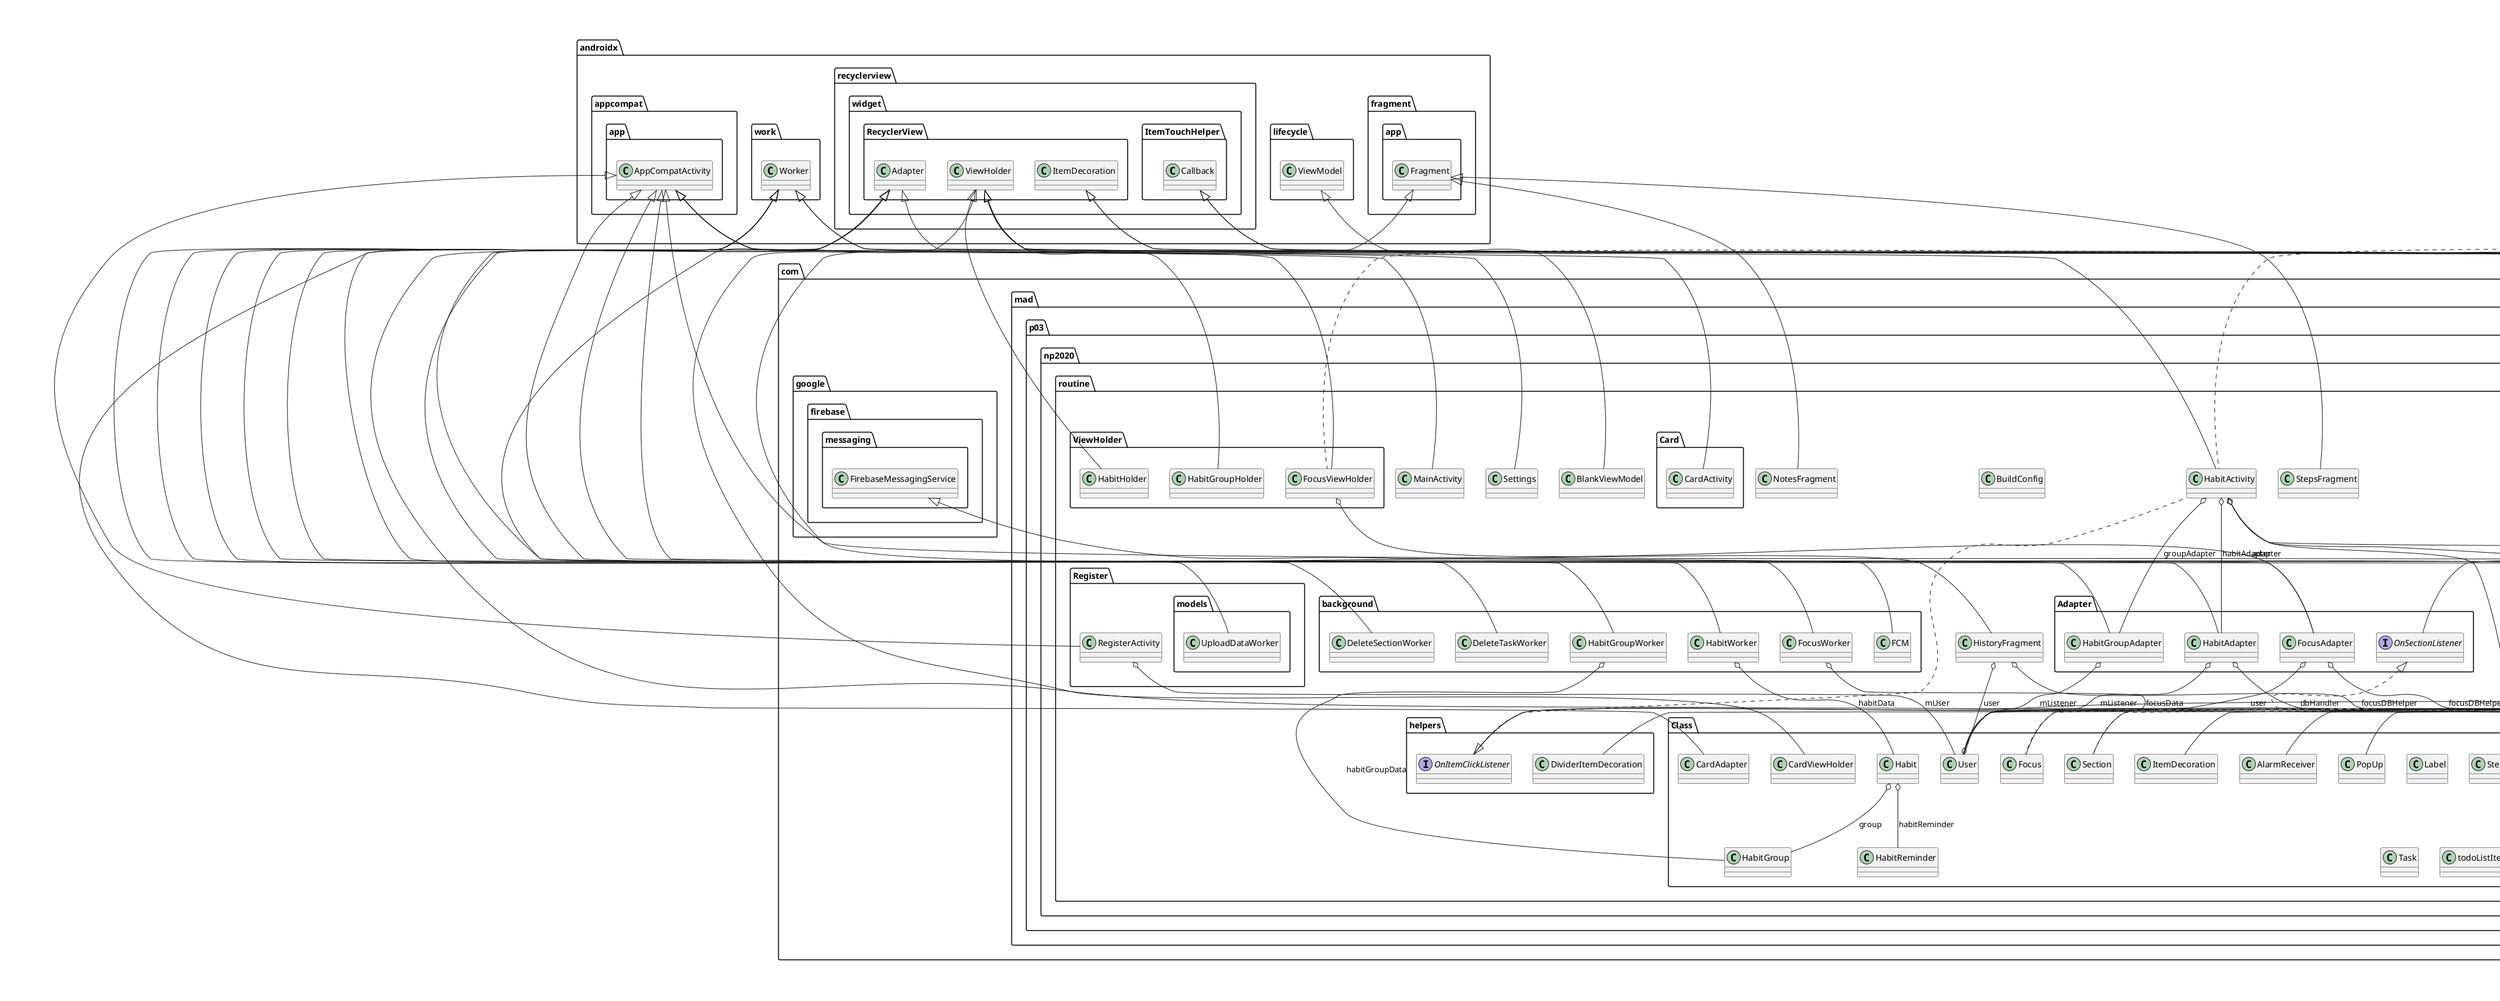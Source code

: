 @startuml

title __APP's Class Diagram__\n

  namespace com.mad.p03.np2020.routine {
    namespace Adapter {
      class com.mad.p03.np2020.routine.Adapter.FocusAdapter {
      }
    }
  }
  

  namespace com.mad.p03.np2020.routine {
    namespace Adapter {
      class com.mad.p03.np2020.routine.Adapter.HabitAdapter {
      }
    }
  }
  

  namespace com.mad.p03.np2020.routine {
    namespace Adapter {
      class com.mad.p03.np2020.routine.Adapter.HabitGroupAdapter {
      }
    }
  }
  

  namespace com.mad.p03.np2020.routine {
    namespace Adapter {
      interface com.mad.p03.np2020.routine.Home.models.HomeItemTouchHelperAdapter {
      }
    }
  }
  

  namespace com.mad.p03.np2020.routine {
    namespace Adapter {
      class com.mad.p03.np2020.routine.Home.adapters.HomePageAdapter {
      }
    }
  }
  

  namespace com.mad.p03.np2020.routine {
    namespace Adapter {
      class com.mad.p03.np2020.routine.Home.models.MyHomeItemTouchHelper {
      }
    }
  }
  

  namespace com.mad.p03.np2020.routine {
    namespace Adapter {
      class com.mad.p03.np2020.routine.Home.adapters.MySpinnerColorAdapter {
      }
    }
  }
  

  namespace com.mad.p03.np2020.routine {
    namespace Adapter {
      class com.mad.p03.np2020.routine.Home.adapters.MySpinnerIconsAdapter {
      }
    }
  }
  

  namespace com.mad.p03.np2020.routine {
    namespace Adapter {
      class com.mad.p03.np2020.routine.Task.model.MyTaskTouchHelper {
      }
    }
  }
  

  namespace com.mad.p03.np2020.routine {
    namespace Adapter {
      interface com.mad.p03.np2020.routine.helpers.OnItemClickListener {
      }
    }
  }
  

  namespace com.mad.p03.np2020.routine {
    namespace Adapter {
      interface com.mad.p03.np2020.routine.Adapter.OnSectionListener {
      }
    }
  }
  

  namespace com.mad.p03.np2020.routine {
    namespace Adapter {
      class com.mad.p03.np2020.routine.Task.adapter.TaskAdapter {
      }
    }
  }
  

  namespace com.mad.p03.np2020.routine {
    namespace Adapter {
      interface com.mad.p03.np2020.routine.Task.model.TaskTouchHelperAdapter {
      }
    }
  }
  

  namespace com.mad.p03.np2020.routine {
    class com.mad.p03.np2020.routine.BlankViewModel {
    }
  }
  

  namespace com.mad.p03.np2020.routine {
    class com.mad.p03.np2020.routine.BuildConfig {
    }
  }
  

  namespace com.mad.p03.np2020.routine {
    class com.mad.p03.np2020.routine.Card.CardActivity {
    }
  }
  

  namespace com.mad.p03.np2020.routine {
    namespace Class {
      class com.mad.p03.np2020.routine.Class.AlarmReceiver {
      }
    }
  }
  

  namespace com.mad.p03.np2020.routine {
    namespace Class {
      class com.mad.p03.np2020.routine.Class.CardAdapter {
      }
    }
  }
  

  namespace com.mad.p03.np2020.routine {
    namespace Class {
      class com.mad.p03.np2020.routine.Class.CardViewHolder {
      }
    }
  }
  

  namespace com.mad.p03.np2020.routine {
    namespace Class {
      class com.mad.p03.np2020.routine.Class.Focus {
      }
    }
  }
  

  namespace com.mad.p03.np2020.routine {
    namespace Class {
      class com.mad.p03.np2020.routine.Class.Habit {
      }
    }
  }
  

  namespace com.mad.p03.np2020.routine {
    namespace Class {
      class com.mad.p03.np2020.routine.Class.HabitGroup {
      }
    }
  }
  

  namespace com.mad.p03.np2020.routine {
    namespace Class {
      class com.mad.p03.np2020.routine.Class.HabitReminder {
      }
    }
  }
  

  namespace com.mad.p03.np2020.routine {
    namespace Class {
      class com.mad.p03.np2020.routine.Class.ItemDecoration {
      }
    }
  }
  

  namespace com.mad.p03.np2020.routine {
    namespace Class {
      class com.mad.p03.np2020.routine.Class.Label {
      }
    }
  }
  

  namespace com.mad.p03.np2020.routine {
    namespace Class {
      class com.mad.p03.np2020.routine.Class.PopUp {
      }
    }
  }
  

  namespace com.mad.p03.np2020.routine {
    namespace Class {
      class com.mad.p03.np2020.routine.Class.Section {
      }
    }
  }
  

  namespace com.mad.p03.np2020.routine {
    namespace Class {
      class com.mad.p03.np2020.routine.Class.Steps {
      }
    }
  }
  

  namespace com.mad.p03.np2020.routine {
    namespace Class {
      class com.mad.p03.np2020.routine.Class.Task {
      }
    }
  }
  

  namespace com.mad.p03.np2020.routine {
    namespace Class {
      class com.mad.p03.np2020.routine.Class.User {
      }
    }
  }
  

  namespace com.mad.p03.np2020.routine {
    namespace Class {
      class com.mad.p03.np2020.routine.Class.todoListItem {
      }
    }
  }
  

  namespace com.mad.p03.np2020.routine {
    class com.mad.p03.np2020.routine.helpers.DividerItemDecoration {
    }
  }
  

  namespace com.mad.p03.np2020.routine {
    class com.mad.p03.np2020.routine.FocusActivity {
    }
  }
  

  namespace com.mad.p03.np2020.routine {
    class com.mad.p03.np2020.routine.HabitActivity {
    }
  }
  

  namespace com.mad.p03.np2020.routine {
    class com.mad.p03.np2020.routine.HistoryFragment {
    }
  }
  

  namespace com.mad.p03.np2020.routine {
    class com.mad.p03.np2020.routine.Home.Home {
    }
  }
  

  namespace com.mad.p03.np2020.routine {
    class com.mad.p03.np2020.routine.LoginActivity {
    }
  }
  

  namespace com.mad.p03.np2020.routine {
    class com.mad.p03.np2020.routine.MainActivity {
    }
  }
  

  namespace com.mad.p03.np2020.routine {
    class com.mad.p03.np2020.routine.NotesFragment {
    }
  }
  

  namespace com.mad.p03.np2020.routine {
    class com.mad.p03.np2020.routine.Register.RegisterActivity {
    }
  }
  

  namespace com.mad.p03.np2020.routine {
    class com.mad.p03.np2020.routine.Settings {
    }
  }
  

  namespace com.mad.p03.np2020.routine {
    class com.mad.p03.np2020.routine.StepsFragment {
    }
  }
  

  namespace com.mad.p03.np2020.routine {
    class com.mad.p03.np2020.routine.Task.TaskActivity {
    }
  }
  

  namespace com.mad.p03.np2020.routine {
    namespace ViewHolder {
      class com.mad.p03.np2020.routine.ViewHolder.FocusViewHolder {
      }
    }
  }
  

  namespace com.mad.p03.np2020.routine {
    namespace ViewHolder {
      class com.mad.p03.np2020.routine.ViewHolder.HabitGroupHolder {
      }
    }
  }
  

  namespace com.mad.p03.np2020.routine {
    namespace ViewHolder {
      class com.mad.p03.np2020.routine.ViewHolder.HabitHolder {
      }
    }
  }
  

  namespace com.mad.p03.np2020.routine {
    namespace ViewHolder {
      class com.mad.p03.np2020.routine.Home.ViewHolder.MyHomeViewHolder {
      }
    }
  }
  

  namespace com.mad.p03.np2020.routine {
    namespace ViewHolder {
      class com.mad.p03.np2020.routine.Task.ViewHolder.TaskViewHolder {
      }
    }
  }
  

  namespace com.mad.p03.np2020.routine {
    namespace background {
      class com.mad.p03.np2020.routine.background.DeleteSectionWorker {
      }
    }
  }
  

  namespace com.mad.p03.np2020.routine {
    namespace background {
      class com.mad.p03.np2020.routine.background.DeleteTaskWorker {
      }
    }
  }
  

  namespace com.mad.p03.np2020.routine {
    namespace background {
      class com.mad.p03.np2020.routine.background.FCM {
      }
    }
  }
  

  namespace com.mad.p03.np2020.routine {
    namespace background {
      class com.mad.p03.np2020.routine.background.FocusWorker {
      }
    }
  }
  

  namespace com.mad.p03.np2020.routine {
    namespace background {
      class com.mad.p03.np2020.routine.background.HabitGroupWorker {
      }
    }
  }
  

  namespace com.mad.p03.np2020.routine {
    namespace background {
      class com.mad.p03.np2020.routine.background.HabitWorker {
      }
    }
  }
  

  namespace com.mad.p03.np2020.routine {
    namespace background {
      class com.mad.p03.np2020.routine.Register.models.UploadDataWorker {
      }
    }
  }
  

  namespace com.mad.p03.np2020.routine {
    namespace background {
      class com.mad.p03.np2020.routine.Home.models.UploadSectionWorker {
      }
    }
  }
  

  namespace com.mad.p03.np2020.routine {
    namespace background {
      class com.mad.p03.np2020.routine.Task.model.UploadTaskWorker {
      }
    }
  }
  

  namespace com.mad.p03.np2020.routine {
    namespace database {
      class com.mad.p03.np2020.routine.database.CardDBHelper {
      }
    }
  }
  

  namespace com.mad.p03.np2020.routine {
    namespace database {
      class com.mad.p03.np2020.routine.database.DBHelper {
      }
    }
  }
  

  namespace com.mad.p03.np2020.routine {
    namespace database {
      class com.mad.p03.np2020.routine.database.FocusDBHelper {
      }
    }
  }
  

  namespace com.mad.p03.np2020.routine {
    namespace database {
      class com.mad.p03.np2020.routine.database.HabitDBHelper {
      }
    }
  }
  

  namespace com.mad.p03.np2020.routine {
    namespace database {
      class com.mad.p03.np2020.routine.database.HabitGroupDBHelper {
      }
    }
  }
  

  namespace com.mad.p03.np2020.routine {
    namespace database {
      interface com.mad.p03.np2020.routine.database.MyDatabaseListener {
      }
    }
  }
  

  namespace com.mad.p03.np2020.routine {
    namespace database {
      class com.mad.p03.np2020.routine.database.SectionDBHelper {
      }
    }
  }
  

  namespace com.mad.p03.np2020.routine {
    namespace database {
      class com.mad.p03.np2020.routine.database.TaskDBHelper {
      }
    }
  }
  

  namespace com.mad.p03.np2020.routine {
    namespace database {
      class com.mad.p03.np2020.routine.database.UserDBHelper {
      }
    }
  }
  

  com.mad.p03.np2020.routine.Adapter.FocusAdapter -up-|> androidx.recyclerview.widget.RecyclerView.Adapter
  com.mad.p03.np2020.routine.Adapter.FocusAdapter o-- com.mad.p03.np2020.routine.database.FocusDBHelper : focusDBHelper
  com.mad.p03.np2020.routine.Adapter.FocusAdapter o-- com.mad.p03.np2020.routine.Class.User : user
  com.mad.p03.np2020.routine.Adapter.HabitAdapter -up-|> androidx.recyclerview.widget.RecyclerView.Adapter
  com.mad.p03.np2020.routine.Adapter.HabitAdapter o-- com.mad.p03.np2020.routine.Class.Habit.HabitList : _habitList
  com.mad.p03.np2020.routine.Adapter.HabitAdapter o-- com.mad.p03.np2020.routine.database.HabitDBHelper : dbHandler
  com.mad.p03.np2020.routine.Adapter.HabitAdapter o-- com.mad.p03.np2020.routine.helpers.OnItemClickListener : mListener
  com.mad.p03.np2020.routine.Adapter.HabitGroupAdapter -up-|> androidx.recyclerview.widget.RecyclerView.Adapter
  com.mad.p03.np2020.routine.Adapter.HabitGroupAdapter o-- com.mad.p03.np2020.routine.helpers.OnItemClickListener : mListener
  com.mad.p03.np2020.routine.Home.adapters.HomePageAdapter .up.|> com.mad.p03.np2020.routine.Home.models.HomeItemTouchHelperAdapter
  com.mad.p03.np2020.routine.Home.adapters.HomePageAdapter .up.|> com.mad.p03.np2020.routine.Adapter.OnSectionListener
  com.mad.p03.np2020.routine.Home.adapters.HomePageAdapter -up-|> androidx.recyclerview.widget.RecyclerView.Adapter
  com.mad.p03.np2020.routine.Home.models.MyHomeItemTouchHelper -up-|> androidx.recyclerview.widget.ItemTouchHelper.Callback
  com.mad.p03.np2020.routine.Home.models.MyHomeItemTouchHelper o-- com.mad.p03.np2020.routine.Home.models.HomeItemTouchHelperAdapter : mAdapter
  com.mad.p03.np2020.routine.Home.adapters.MySpinnerColorAdapter -up-|> android.widget.BaseAdapter
  com.mad.p03.np2020.routine.Home.adapters.MySpinnerIconsAdapter -up-|> android.widget.BaseAdapter
  com.mad.p03.np2020.routine.Task.model.MyTaskTouchHelper -up-|> androidx.recyclerview.widget.ItemTouchHelper.Callback
  com.mad.p03.np2020.routine.Task.model.MyTaskTouchHelper o-- com.mad.p03.np2020.routine.Task.model.TaskTouchHelperAdapter : mTaskTouchHelperAdapter
  com.mad.p03.np2020.routine.Task.adapter.TaskAdapter .up.|> com.mad.p03.np2020.routine.Task.model.TaskTouchHelperAdapter
  com.mad.p03.np2020.routine.Task.adapter.TaskAdapter -up-|> androidx.recyclerview.widget.RecyclerView.Adapter
  com.mad.p03.np2020.routine.BlankViewModel -up-|> androidx.lifecycle.ViewModel
  com.mad.p03.np2020.routine.Card.CardActivity -up-|> androidx.appcompat.app.AppCompatActivity
  com.mad.p03.np2020.routine.Class.AlarmReceiver -up-|> android.content.BroadcastReceiver
  com.mad.p03.np2020.routine.Class.CardAdapter -up-|> androidx.recyclerview.widget.RecyclerView.Adapter
  com.mad.p03.np2020.routine.Class.CardViewHolder -up-|> androidx.recyclerview.widget.RecyclerView.ViewHolder
  com.mad.p03.np2020.routine.Class.Focus .up.|> android.os.Parcelable
  com.mad.p03.np2020.routine.Class.Habit o-- com.mad.p03.np2020.routine.Class.HabitGroup : group
  com.mad.p03.np2020.routine.Class.Habit o-- com.mad.p03.np2020.routine.Class.HabitReminder : habitReminder
  com.mad.p03.np2020.routine.Class.ItemDecoration -up-|> androidx.recyclerview.widget.RecyclerView.ItemDecoration
  com.mad.p03.np2020.routine.Class.PopUp -up-|> android.app.Activity
  com.mad.p03.np2020.routine.Class.Section .up.|> java.io.Serializable
  com.mad.p03.np2020.routine.Class.User .up.|> android.os.Parcelable
  com.mad.p03.np2020.routine.Class.User o-- com.mad.p03.np2020.routine.database.FocusDBHelper : focusDBHelper
  com.mad.p03.np2020.routine.helpers.DividerItemDecoration -up-|> androidx.recyclerview.widget.RecyclerView.ItemDecoration
  com.mad.p03.np2020.routine.FocusActivity .up.|> android.view.View.OnClickListener
  com.mad.p03.np2020.routine.FocusActivity .up.|> android.view.View.OnFocusChangeListener
  com.mad.p03.np2020.routine.FocusActivity .up.|> android.view.View.OnLongClickListener
  com.mad.p03.np2020.routine.FocusActivity .up.|> android.view.View.OnTouchListener
  com.mad.p03.np2020.routine.FocusActivity .up.|> com.mad.p03.np2020.routine.HistoryFragment.OnFragmentInteractionListener
  com.mad.p03.np2020.routine.FocusActivity -up-|> androidx.appcompat.app.AppCompatActivity
  com.mad.p03.np2020.routine.FocusActivity o-- com.mad.p03.np2020.routine.database.FocusDBHelper : focusDBHelper
  com.mad.p03.np2020.routine.FocusActivity o-- com.mad.p03.np2020.routine.Class.User : user
  com.mad.p03.np2020.routine.HabitActivity .up.|> android.view.View.OnClickListener
  com.mad.p03.np2020.routine.HabitActivity .up.|> com.mad.p03.np2020.routine.helpers.OnItemClickListener
  com.mad.p03.np2020.routine.HabitActivity -up-|> androidx.appcompat.app.AppCompatActivity
  com.mad.p03.np2020.routine.HabitActivity o-- com.mad.p03.np2020.routine.Adapter.HabitGroupAdapter : groupAdapter
  com.mad.p03.np2020.routine.HabitActivity o-- com.mad.p03.np2020.routine.database.HabitGroupDBHelper : group_dbhandler
  com.mad.p03.np2020.routine.HabitActivity o-- com.mad.p03.np2020.routine.Adapter.HabitAdapter : habitAdapter
  com.mad.p03.np2020.routine.HabitActivity o-- com.mad.p03.np2020.routine.database.HabitDBHelper : habit_dbHandler
  com.mad.p03.np2020.routine.HabitActivity o-- com.mad.p03.np2020.routine.Class.User : user
  com.mad.p03.np2020.routine.HistoryFragment -up-|> androidx.fragment.app.Fragment
  com.mad.p03.np2020.routine.HistoryFragment o-- com.mad.p03.np2020.routine.database.FocusDBHelper : focusDBHelper
  com.mad.p03.np2020.routine.HistoryFragment o-- com.mad.p03.np2020.routine.HistoryFragment.OnFragmentInteractionListener : mListener
  com.mad.p03.np2020.routine.HistoryFragment o-- com.mad.p03.np2020.routine.Class.User : user
  com.mad.p03.np2020.routine.Home.Home .up.|> com.mad.p03.np2020.routine.database.MyDatabaseListener
  com.mad.p03.np2020.routine.Home.Home -up-|> androidx.appcompat.app.AppCompatActivity
  com.mad.p03.np2020.routine.Home.Home o-- com.mad.p03.np2020.routine.Home.adapters.HomePageAdapter : mHomePageAdapter
  com.mad.p03.np2020.routine.Home.Home o-- com.mad.p03.np2020.routine.database.SectionDBHelper : mSectionDBHelper
  com.mad.p03.np2020.routine.Home.Home o-- com.mad.p03.np2020.routine.Class.User : mUser
  com.mad.p03.np2020.routine.LoginActivity .up.|> android.view.View.OnClickListener
  com.mad.p03.np2020.routine.LoginActivity .up.|> android.view.View.OnFocusChangeListener
  com.mad.p03.np2020.routine.LoginActivity .up.|> android.view.View.OnKeyListener
  com.mad.p03.np2020.routine.LoginActivity -up-|> androidx.appcompat.app.AppCompatActivity
  com.mad.p03.np2020.routine.LoginActivity o-- com.mad.p03.np2020.routine.database.UserDBHelper : userDatabase
  com.mad.p03.np2020.routine.MainActivity -up-|> androidx.appcompat.app.AppCompatActivity
  com.mad.p03.np2020.routine.NotesFragment -up-|> androidx.fragment.app.Fragment
  com.mad.p03.np2020.routine.Register.RegisterActivity -up-|> androidx.appcompat.app.AppCompatActivity
  com.mad.p03.np2020.routine.Register.RegisterActivity o-- com.mad.p03.np2020.routine.Class.User : mUser
  com.mad.p03.np2020.routine.Settings -up-|> androidx.appcompat.app.AppCompatActivity
  com.mad.p03.np2020.routine.StepsFragment -up-|> androidx.fragment.app.Fragment
  com.mad.p03.np2020.routine.Task.TaskActivity .up.|> android.widget.TextView.OnEditorActionListener
  com.mad.p03.np2020.routine.Task.TaskActivity .up.|> com.mad.p03.np2020.routine.database.MyDatabaseListener
  com.mad.p03.np2020.routine.Task.TaskActivity -up-|> androidx.appcompat.app.AppCompatActivity
  com.mad.p03.np2020.routine.Task.TaskActivity o-- com.mad.p03.np2020.routine.Class.Section : mSection
  com.mad.p03.np2020.routine.Task.TaskActivity o-- com.mad.p03.np2020.routine.Task.adapter.TaskAdapter : mTaskAdapter
  com.mad.p03.np2020.routine.ViewHolder.FocusViewHolder .up.|> android.view.View.OnClickListener
  com.mad.p03.np2020.routine.ViewHolder.FocusViewHolder -up-|> androidx.recyclerview.widget.RecyclerView.ViewHolder
  com.mad.p03.np2020.routine.ViewHolder.FocusViewHolder o-- com.mad.p03.np2020.routine.Adapter.FocusAdapter : adapter
  com.mad.p03.np2020.routine.ViewHolder.HabitGroupHolder -up-|> androidx.recyclerview.widget.RecyclerView.ViewHolder
  com.mad.p03.np2020.routine.ViewHolder.HabitHolder -up-|> androidx.recyclerview.widget.RecyclerView.ViewHolder
  com.mad.p03.np2020.routine.Home.ViewHolder.MyHomeViewHolder .up.|> android.view.GestureDetector.OnGestureListener
  com.mad.p03.np2020.routine.Home.ViewHolder.MyHomeViewHolder .up.|> android.view.View.OnTouchListener
  com.mad.p03.np2020.routine.Home.ViewHolder.MyHomeViewHolder -up-|> androidx.recyclerview.widget.RecyclerView.ViewHolder
  com.mad.p03.np2020.routine.Home.ViewHolder.MyHomeViewHolder o-- com.mad.p03.np2020.routine.Adapter.OnSectionListener : mOnSectionListener
  com.mad.p03.np2020.routine.Task.ViewHolder.TaskViewHolder .up.|> android.view.GestureDetector.OnGestureListener
  com.mad.p03.np2020.routine.Task.ViewHolder.TaskViewHolder .up.|> android.view.View.OnTouchListener
  com.mad.p03.np2020.routine.Task.ViewHolder.TaskViewHolder -up-|> androidx.recyclerview.widget.RecyclerView.ViewHolder
  com.mad.p03.np2020.routine.Task.ViewHolder.TaskViewHolder o-- com.mad.p03.np2020.routine.Task.model.TaskTouchHelperAdapter : mTaskTouchHelperAdapter
  com.mad.p03.np2020.routine.background.DeleteSectionWorker -up-|> androidx.work.Worker
  com.mad.p03.np2020.routine.background.DeleteTaskWorker -up-|> androidx.work.Worker
  com.mad.p03.np2020.routine.background.FCM -up-|> com.google.firebase.messaging.FirebaseMessagingService
  com.mad.p03.np2020.routine.background.FocusWorker -up-|> androidx.work.Worker
  com.mad.p03.np2020.routine.background.FocusWorker o-- com.mad.p03.np2020.routine.Class.Focus : focusData
  com.mad.p03.np2020.routine.background.HabitGroupWorker -up-|> androidx.work.Worker
  com.mad.p03.np2020.routine.background.HabitGroupWorker o-- com.mad.p03.np2020.routine.Class.HabitGroup : habitGroupData
  com.mad.p03.np2020.routine.background.HabitWorker -up-|> androidx.work.Worker
  com.mad.p03.np2020.routine.background.HabitWorker o-- com.mad.p03.np2020.routine.Class.Habit : habitData
  com.mad.p03.np2020.routine.Register.models.UploadDataWorker -up-|> androidx.work.Worker
  com.mad.p03.np2020.routine.Home.models.UploadSectionWorker -up-|> androidx.work.Worker
  com.mad.p03.np2020.routine.Task.model.UploadTaskWorker -up-|> androidx.work.Worker
  com.mad.p03.np2020.routine.database.CardDBHelper -up-|> android.database.sqlite.SQLiteOpenHelper
  com.mad.p03.np2020.routine.database.DBHelper -up-|> android.database.sqlite.SQLiteOpenHelper
  com.mad.p03.np2020.routine.database.FocusDBHelper .up.|> android.os.Parcelable
  com.mad.p03.np2020.routine.database.FocusDBHelper -up-|> com.mad.p03.np2020.routine.database.DBHelper
  com.mad.p03.np2020.routine.database.HabitDBHelper -up-|> com.mad.p03.np2020.routine.database.DBHelper
  com.mad.p03.np2020.routine.database.HabitGroupDBHelper -up-|> com.mad.p03.np2020.routine.database.DBHelper
  com.mad.p03.np2020.routine.database.SectionDBHelper -up-|> com.mad.p03.np2020.routine.database.DBHelper
  com.mad.p03.np2020.routine.database.TaskDBHelper -up-|> com.mad.p03.np2020.routine.database.DBHelper
  com.mad.p03.np2020.routine.database.UserDBHelper -up-|> com.mad.p03.np2020.routine.database.DBHelper


right footer


PlantUML diagram generated by SketchIt! (https://bitbucket.org/pmesmeur/sketch.it)
For more information about this tool, please contact philippe.mesmeur@gmail.com
endfooter

@enduml
